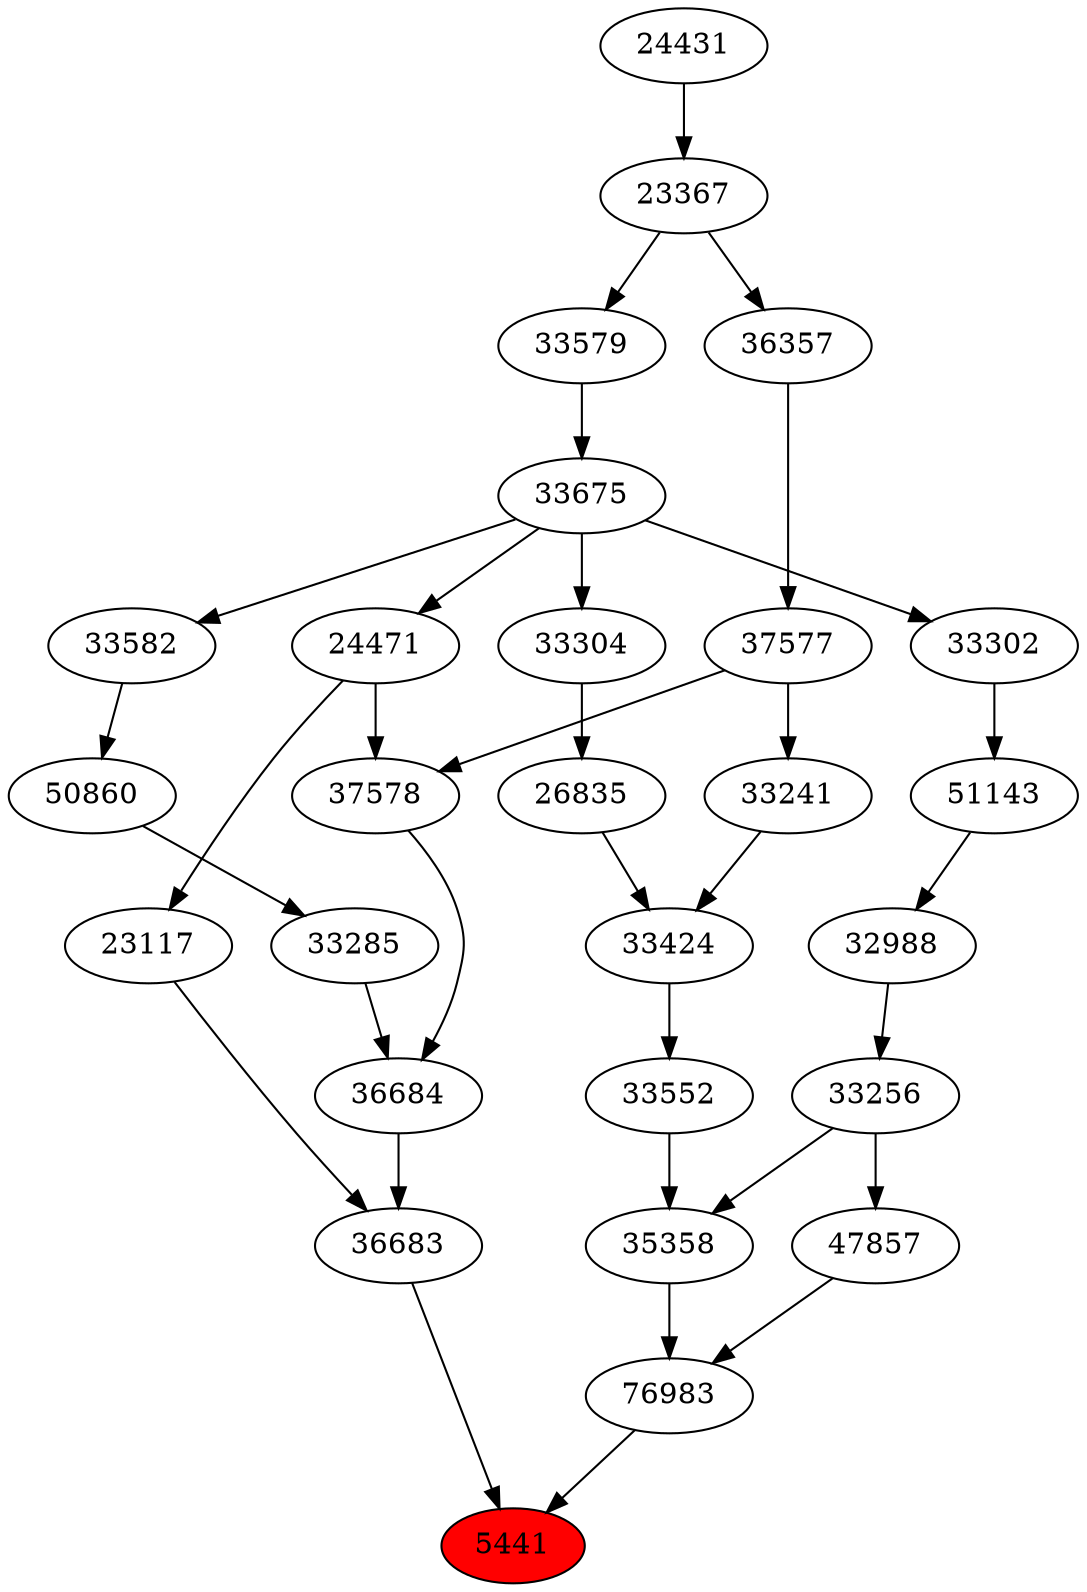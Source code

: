 strict digraph{ 
5441 [label="5441" fillcolor=red style=filled]
36683 -> 5441
76983 -> 5441
36683 [label="36683"]
36684 -> 36683
23117 -> 36683
76983 [label="76983"]
47857 -> 76983
35358 -> 76983
36684 [label="36684"]
33285 -> 36684
37578 -> 36684
23117 [label="23117"]
24471 -> 23117
47857 [label="47857"]
33256 -> 47857
35358 [label="35358"]
33552 -> 35358
33256 -> 35358
33285 [label="33285"]
50860 -> 33285
37578 [label="37578"]
24471 -> 37578
37577 -> 37578
24471 [label="24471"]
33675 -> 24471
33256 [label="33256"]
32988 -> 33256
33552 [label="33552"]
33424 -> 33552
50860 [label="50860"]
33582 -> 50860
37577 [label="37577"]
36357 -> 37577
33675 [label="33675"]
33579 -> 33675
32988 [label="32988"]
51143 -> 32988
33424 [label="33424"]
33241 -> 33424
26835 -> 33424
33582 [label="33582"]
33675 -> 33582
36357 [label="36357"]
23367 -> 36357
33579 [label="33579"]
23367 -> 33579
51143 [label="51143"]
33302 -> 51143
33241 [label="33241"]
37577 -> 33241
26835 [label="26835"]
33304 -> 26835
23367 [label="23367"]
24431 -> 23367
33302 [label="33302"]
33675 -> 33302
33304 [label="33304"]
33675 -> 33304
24431 [label="24431"]
}